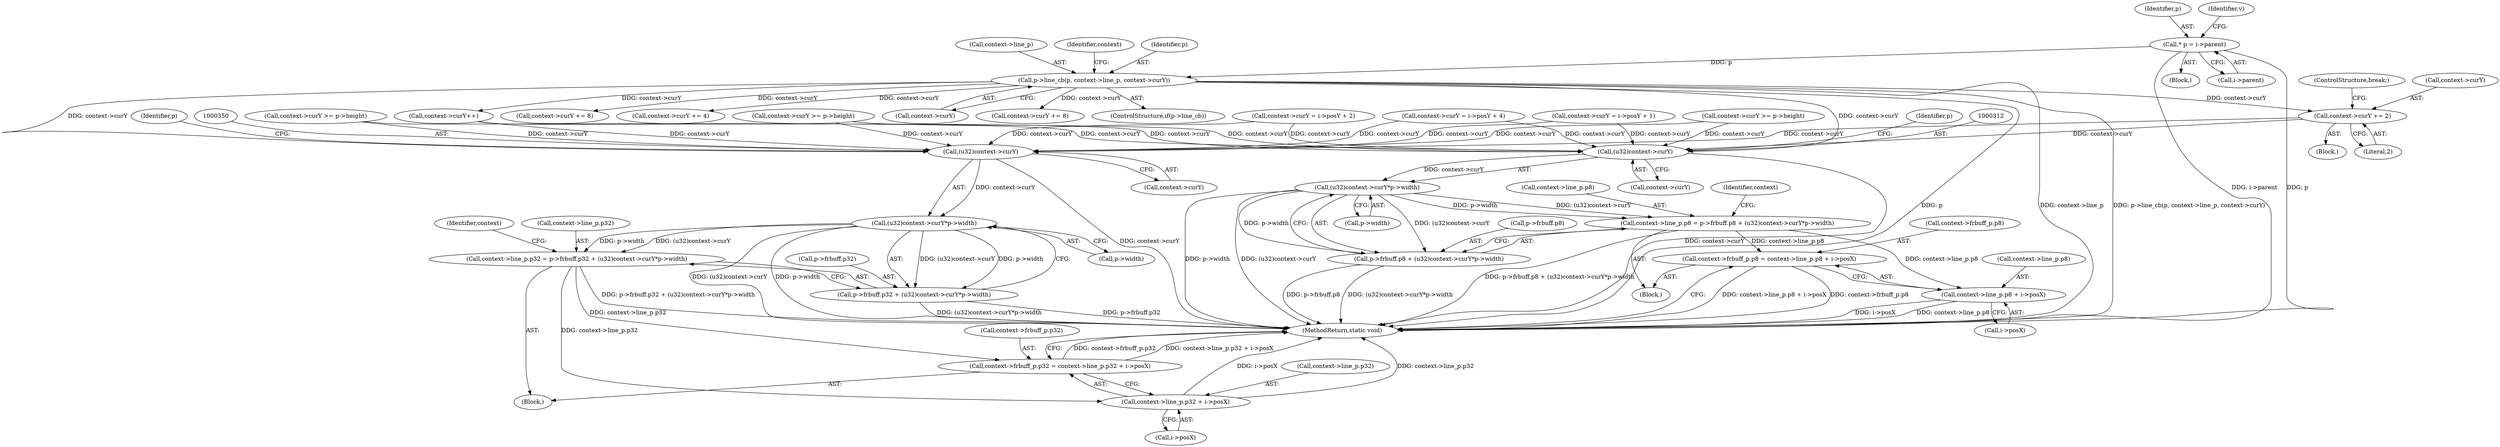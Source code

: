 digraph "0_ngiflib_37d939a6f511d16d4c95678025c235fe62e6417a@pointer" {
"1000285" [label="(Call,context->curY += 2)"];
"1000171" [label="(Call,p->line_cb(p, context->line_p, context->curY))"];
"1000110" [label="(Call,* p = i->parent)"];
"1000311" [label="(Call,(u32)context->curY)"];
"1000310" [label="(Call,(u32)context->curY*p->width)"];
"1000298" [label="(Call,context->line_p.p8 = p->frbuff.p8 + (u32)context->curY*p->width)"];
"1000319" [label="(Call,context->frbuff_p.p8 = context->line_p.p8 + i->posX)"];
"1000325" [label="(Call,context->line_p.p8 + i->posX)"];
"1000304" [label="(Call,p->frbuff.p8 + (u32)context->curY*p->width)"];
"1000349" [label="(Call,(u32)context->curY)"];
"1000348" [label="(Call,(u32)context->curY*p->width)"];
"1000336" [label="(Call,context->line_p.p32 = p->frbuff.p32 + (u32)context->curY*p->width)"];
"1000357" [label="(Call,context->frbuff_p.p32 = context->line_p.p32 + i->posX)"];
"1000363" [label="(Call,context->line_p.p32 + i->posX)"];
"1000342" [label="(Call,p->frbuff.p32 + (u32)context->curY*p->width)"];
"1000316" [label="(Call,p->width)"];
"1000311" [label="(Call,(u32)context->curY)"];
"1000343" [label="(Call,p->frbuff.p32)"];
"1000112" [label="(Call,i->parent)"];
"1000357" [label="(Call,context->frbuff_p.p32 = context->line_p.p32 + i->posX)"];
"1000176" [label="(Call,context->curY)"];
"1000299" [label="(Call,context->line_p.p8)"];
"1000395" [label="(MethodReturn,static void)"];
"1000310" [label="(Call,(u32)context->curY*p->width)"];
"1000355" [label="(Identifier,p)"];
"1000245" [label="(Call,context->curY = i->posY + 2)"];
"1000290" [label="(ControlStructure,break;)"];
"1000227" [label="(Call,context->curY += 8)"];
"1000274" [label="(Call,context->curY = i->posY + 1)"];
"1000322" [label="(Identifier,context)"];
"1000319" [label="(Call,context->frbuff_p.p8 = context->line_p.p8 + i->posX)"];
"1000256" [label="(Call,context->curY += 4)"];
"1000111" [label="(Identifier,p)"];
"1000118" [label="(Identifier,v)"];
"1000192" [label="(Call,context->curY++)"];
"1000233" [label="(Call,context->curY >= p->height)"];
"1000363" [label="(Call,context->line_p.p32 + i->posX)"];
"1000173" [label="(Call,context->line_p)"];
"1000325" [label="(Call,context->line_p.p8 + i->posX)"];
"1000336" [label="(Call,context->line_p.p32 = p->frbuff.p32 + (u32)context->curY*p->width)"];
"1000286" [label="(Call,context->curY)"];
"1000108" [label="(Block,)"];
"1000262" [label="(Call,context->curY >= p->height)"];
"1000198" [label="(Call,context->curY += 8)"];
"1000313" [label="(Call,context->curY)"];
"1000348" [label="(Call,(u32)context->curY*p->width)"];
"1000354" [label="(Call,p->width)"];
"1000364" [label="(Call,context->line_p.p32)"];
"1000342" [label="(Call,p->frbuff.p32 + (u32)context->curY*p->width)"];
"1000335" [label="(Block,)"];
"1000369" [label="(Call,i->posX)"];
"1000181" [label="(Identifier,context)"];
"1000110" [label="(Call,* p = i->parent)"];
"1000331" [label="(Call,i->posX)"];
"1000171" [label="(Call,p->line_cb(p, context->line_p, context->curY))"];
"1000190" [label="(Block,)"];
"1000326" [label="(Call,context->line_p.p8)"];
"1000358" [label="(Call,context->frbuff_p.p32)"];
"1000289" [label="(Literal,2)"];
"1000167" [label="(ControlStructure,if(p->line_cb))"];
"1000304" [label="(Call,p->frbuff.p8 + (u32)context->curY*p->width)"];
"1000351" [label="(Call,context->curY)"];
"1000360" [label="(Identifier,context)"];
"1000216" [label="(Call,context->curY = i->posY + 4)"];
"1000204" [label="(Call,context->curY >= p->height)"];
"1000305" [label="(Call,p->frbuff.p8)"];
"1000285" [label="(Call,context->curY += 2)"];
"1000337" [label="(Call,context->line_p.p32)"];
"1000317" [label="(Identifier,p)"];
"1000320" [label="(Call,context->frbuff_p.p8)"];
"1000297" [label="(Block,)"];
"1000298" [label="(Call,context->line_p.p8 = p->frbuff.p8 + (u32)context->curY*p->width)"];
"1000172" [label="(Identifier,p)"];
"1000349" [label="(Call,(u32)context->curY)"];
"1000285" -> "1000190"  [label="AST: "];
"1000285" -> "1000289"  [label="CFG: "];
"1000286" -> "1000285"  [label="AST: "];
"1000289" -> "1000285"  [label="AST: "];
"1000290" -> "1000285"  [label="CFG: "];
"1000171" -> "1000285"  [label="DDG: context->curY"];
"1000285" -> "1000311"  [label="DDG: context->curY"];
"1000285" -> "1000349"  [label="DDG: context->curY"];
"1000171" -> "1000167"  [label="AST: "];
"1000171" -> "1000176"  [label="CFG: "];
"1000172" -> "1000171"  [label="AST: "];
"1000173" -> "1000171"  [label="AST: "];
"1000176" -> "1000171"  [label="AST: "];
"1000181" -> "1000171"  [label="CFG: "];
"1000171" -> "1000395"  [label="DDG: p"];
"1000171" -> "1000395"  [label="DDG: context->line_p"];
"1000171" -> "1000395"  [label="DDG: p->line_cb(p, context->line_p, context->curY)"];
"1000110" -> "1000171"  [label="DDG: p"];
"1000171" -> "1000192"  [label="DDG: context->curY"];
"1000171" -> "1000198"  [label="DDG: context->curY"];
"1000171" -> "1000227"  [label="DDG: context->curY"];
"1000171" -> "1000256"  [label="DDG: context->curY"];
"1000171" -> "1000311"  [label="DDG: context->curY"];
"1000171" -> "1000349"  [label="DDG: context->curY"];
"1000110" -> "1000108"  [label="AST: "];
"1000110" -> "1000112"  [label="CFG: "];
"1000111" -> "1000110"  [label="AST: "];
"1000112" -> "1000110"  [label="AST: "];
"1000118" -> "1000110"  [label="CFG: "];
"1000110" -> "1000395"  [label="DDG: i->parent"];
"1000110" -> "1000395"  [label="DDG: p"];
"1000311" -> "1000310"  [label="AST: "];
"1000311" -> "1000313"  [label="CFG: "];
"1000312" -> "1000311"  [label="AST: "];
"1000313" -> "1000311"  [label="AST: "];
"1000317" -> "1000311"  [label="CFG: "];
"1000311" -> "1000395"  [label="DDG: context->curY"];
"1000311" -> "1000310"  [label="DDG: context->curY"];
"1000274" -> "1000311"  [label="DDG: context->curY"];
"1000216" -> "1000311"  [label="DDG: context->curY"];
"1000262" -> "1000311"  [label="DDG: context->curY"];
"1000192" -> "1000311"  [label="DDG: context->curY"];
"1000233" -> "1000311"  [label="DDG: context->curY"];
"1000204" -> "1000311"  [label="DDG: context->curY"];
"1000245" -> "1000311"  [label="DDG: context->curY"];
"1000310" -> "1000304"  [label="AST: "];
"1000310" -> "1000316"  [label="CFG: "];
"1000316" -> "1000310"  [label="AST: "];
"1000304" -> "1000310"  [label="CFG: "];
"1000310" -> "1000395"  [label="DDG: p->width"];
"1000310" -> "1000395"  [label="DDG: (u32)context->curY"];
"1000310" -> "1000298"  [label="DDG: (u32)context->curY"];
"1000310" -> "1000298"  [label="DDG: p->width"];
"1000310" -> "1000304"  [label="DDG: (u32)context->curY"];
"1000310" -> "1000304"  [label="DDG: p->width"];
"1000298" -> "1000297"  [label="AST: "];
"1000298" -> "1000304"  [label="CFG: "];
"1000299" -> "1000298"  [label="AST: "];
"1000304" -> "1000298"  [label="AST: "];
"1000322" -> "1000298"  [label="CFG: "];
"1000298" -> "1000395"  [label="DDG: p->frbuff.p8 + (u32)context->curY*p->width"];
"1000298" -> "1000319"  [label="DDG: context->line_p.p8"];
"1000298" -> "1000325"  [label="DDG: context->line_p.p8"];
"1000319" -> "1000297"  [label="AST: "];
"1000319" -> "1000325"  [label="CFG: "];
"1000320" -> "1000319"  [label="AST: "];
"1000325" -> "1000319"  [label="AST: "];
"1000395" -> "1000319"  [label="CFG: "];
"1000319" -> "1000395"  [label="DDG: context->line_p.p8 + i->posX"];
"1000319" -> "1000395"  [label="DDG: context->frbuff_p.p8"];
"1000325" -> "1000331"  [label="CFG: "];
"1000326" -> "1000325"  [label="AST: "];
"1000331" -> "1000325"  [label="AST: "];
"1000325" -> "1000395"  [label="DDG: context->line_p.p8"];
"1000325" -> "1000395"  [label="DDG: i->posX"];
"1000305" -> "1000304"  [label="AST: "];
"1000304" -> "1000395"  [label="DDG: (u32)context->curY*p->width"];
"1000304" -> "1000395"  [label="DDG: p->frbuff.p8"];
"1000349" -> "1000348"  [label="AST: "];
"1000349" -> "1000351"  [label="CFG: "];
"1000350" -> "1000349"  [label="AST: "];
"1000351" -> "1000349"  [label="AST: "];
"1000355" -> "1000349"  [label="CFG: "];
"1000349" -> "1000395"  [label="DDG: context->curY"];
"1000349" -> "1000348"  [label="DDG: context->curY"];
"1000274" -> "1000349"  [label="DDG: context->curY"];
"1000216" -> "1000349"  [label="DDG: context->curY"];
"1000262" -> "1000349"  [label="DDG: context->curY"];
"1000192" -> "1000349"  [label="DDG: context->curY"];
"1000233" -> "1000349"  [label="DDG: context->curY"];
"1000204" -> "1000349"  [label="DDG: context->curY"];
"1000245" -> "1000349"  [label="DDG: context->curY"];
"1000348" -> "1000342"  [label="AST: "];
"1000348" -> "1000354"  [label="CFG: "];
"1000354" -> "1000348"  [label="AST: "];
"1000342" -> "1000348"  [label="CFG: "];
"1000348" -> "1000395"  [label="DDG: (u32)context->curY"];
"1000348" -> "1000395"  [label="DDG: p->width"];
"1000348" -> "1000336"  [label="DDG: (u32)context->curY"];
"1000348" -> "1000336"  [label="DDG: p->width"];
"1000348" -> "1000342"  [label="DDG: (u32)context->curY"];
"1000348" -> "1000342"  [label="DDG: p->width"];
"1000336" -> "1000335"  [label="AST: "];
"1000336" -> "1000342"  [label="CFG: "];
"1000337" -> "1000336"  [label="AST: "];
"1000342" -> "1000336"  [label="AST: "];
"1000360" -> "1000336"  [label="CFG: "];
"1000336" -> "1000395"  [label="DDG: p->frbuff.p32 + (u32)context->curY*p->width"];
"1000336" -> "1000357"  [label="DDG: context->line_p.p32"];
"1000336" -> "1000363"  [label="DDG: context->line_p.p32"];
"1000357" -> "1000335"  [label="AST: "];
"1000357" -> "1000363"  [label="CFG: "];
"1000358" -> "1000357"  [label="AST: "];
"1000363" -> "1000357"  [label="AST: "];
"1000395" -> "1000357"  [label="CFG: "];
"1000357" -> "1000395"  [label="DDG: context->frbuff_p.p32"];
"1000357" -> "1000395"  [label="DDG: context->line_p.p32 + i->posX"];
"1000363" -> "1000369"  [label="CFG: "];
"1000364" -> "1000363"  [label="AST: "];
"1000369" -> "1000363"  [label="AST: "];
"1000363" -> "1000395"  [label="DDG: i->posX"];
"1000363" -> "1000395"  [label="DDG: context->line_p.p32"];
"1000343" -> "1000342"  [label="AST: "];
"1000342" -> "1000395"  [label="DDG: p->frbuff.p32"];
"1000342" -> "1000395"  [label="DDG: (u32)context->curY*p->width"];
}
